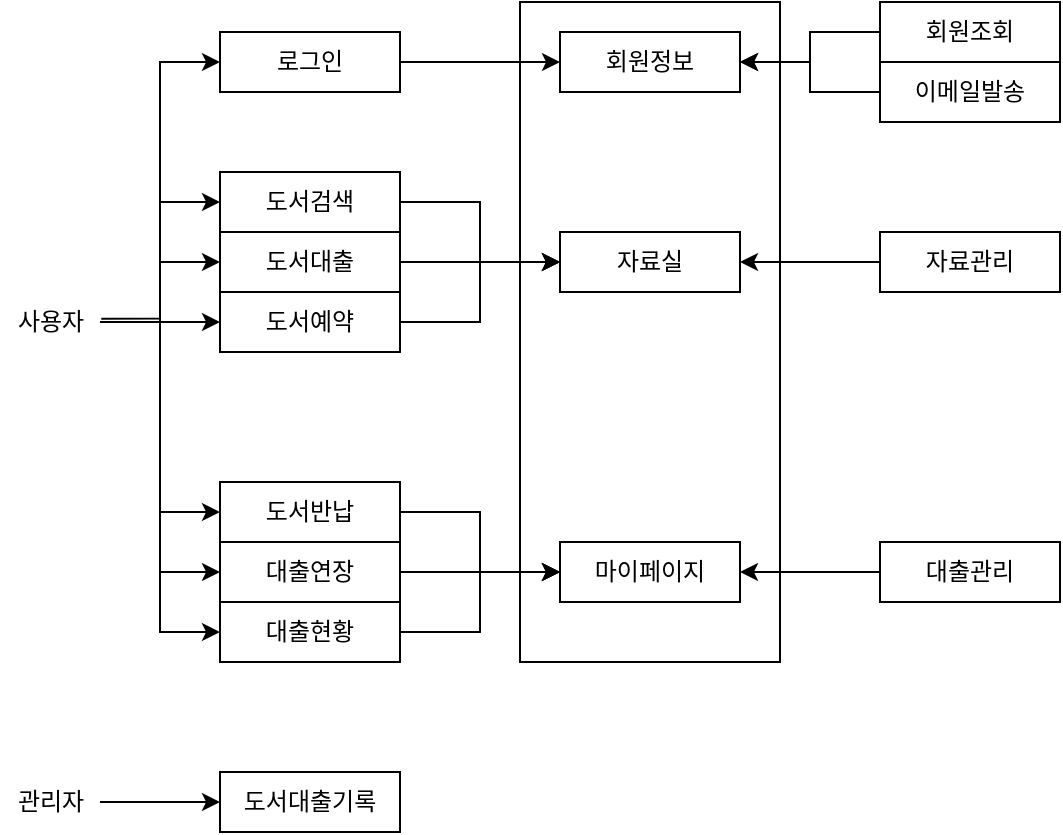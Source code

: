 <mxfile version="14.7.6" type="device"><diagram id="QtDiRT_qMINs_ZVl5xNa" name="Page-1"><mxGraphModel dx="782" dy="578" grid="0" gridSize="10" guides="1" tooltips="1" connect="1" arrows="1" fold="1" page="1" pageScale="1" pageWidth="827" pageHeight="1169" math="0" shadow="0"><root><mxCell id="0"/><mxCell id="1" parent="0"/><mxCell id="yG028eP7eAEQbTE1GjML-8" style="edgeStyle=orthogonalEdgeStyle;rounded=0;orthogonalLoop=1;jettySize=auto;html=1;entryX=0;entryY=0.5;entryDx=0;entryDy=0;" parent="1" source="TuQN8Lwm1-slblO7Emva-1" target="yG028eP7eAEQbTE1GjML-5" edge="1"><mxGeometry relative="1" as="geometry"/></mxCell><mxCell id="TuQN8Lwm1-slblO7Emva-1" value="도서검색" style="whiteSpace=wrap;html=1;" parent="1" vertex="1"><mxGeometry x="130" y="145" width="90" height="30" as="geometry"/></mxCell><mxCell id="yG028eP7eAEQbTE1GjML-9" style="edgeStyle=orthogonalEdgeStyle;rounded=0;orthogonalLoop=1;jettySize=auto;html=1;entryX=0;entryY=0.5;entryDx=0;entryDy=0;" parent="1" source="TuQN8Lwm1-slblO7Emva-3" target="yG028eP7eAEQbTE1GjML-5" edge="1"><mxGeometry relative="1" as="geometry"/></mxCell><mxCell id="TuQN8Lwm1-slblO7Emva-3" value="도서대출&lt;span style=&quot;color: rgba(0 , 0 , 0 , 0) ; font-family: monospace ; font-size: 0px&quot;&gt;%3CmxGraphModel%3E%3Croot%3E%3CmxCell%20id%3D%220%22%2F%3E%3CmxCell%20id%3D%221%22%20parent%3D%220%22%2F%3E%3CmxCell%20id%3D%222%22%20value%3D%22%EB%8F%84%EC%84%9C%EA%B2%80%EC%83%89%22%20style%3D%22whiteSpace%3Dwrap%3Bhtml%3D1%3B%22%20vertex%3D%221%22%20parent%3D%221%22%3E%3CmxGeometry%20x%3D%2250%22%20y%3D%22100%22%20width%3D%2290%22%20height%3D%2230%22%20as%3D%22geometry%22%2F%3E%3C%2FmxCell%3E%3C%2Froot%3E%3C%2FmxGraphModel%3E&lt;/span&gt;" style="whiteSpace=wrap;html=1;" parent="1" vertex="1"><mxGeometry x="130" y="175" width="90" height="30" as="geometry"/></mxCell><mxCell id="yG028eP7eAEQbTE1GjML-11" style="edgeStyle=orthogonalEdgeStyle;rounded=0;orthogonalLoop=1;jettySize=auto;html=1;entryX=0;entryY=0.5;entryDx=0;entryDy=0;" parent="1" source="TuQN8Lwm1-slblO7Emva-4" target="yG028eP7eAEQbTE1GjML-5" edge="1"><mxGeometry relative="1" as="geometry"/></mxCell><mxCell id="TuQN8Lwm1-slblO7Emva-4" value="도서예약" style="whiteSpace=wrap;html=1;" parent="1" vertex="1"><mxGeometry x="130" y="205" width="90" height="30" as="geometry"/></mxCell><mxCell id="yG028eP7eAEQbTE1GjML-14" style="edgeStyle=orthogonalEdgeStyle;rounded=0;orthogonalLoop=1;jettySize=auto;html=1;" parent="1" source="TuQN8Lwm1-slblO7Emva-5" target="yG028eP7eAEQbTE1GjML-13" edge="1"><mxGeometry relative="1" as="geometry"/></mxCell><mxCell id="TuQN8Lwm1-slblO7Emva-5" value="도서반납" style="whiteSpace=wrap;html=1;" parent="1" vertex="1"><mxGeometry x="130" y="300" width="90" height="30" as="geometry"/></mxCell><mxCell id="TuQN8Lwm1-slblO7Emva-8" style="edgeStyle=orthogonalEdgeStyle;rounded=0;orthogonalLoop=1;jettySize=auto;html=1;entryX=0;entryY=0.5;entryDx=0;entryDy=0;exitX=1.013;exitY=0.417;exitDx=0;exitDy=0;exitPerimeter=0;" parent="1" source="TuQN8Lwm1-slblO7Emva-6" target="TuQN8Lwm1-slblO7Emva-1" edge="1"><mxGeometry relative="1" as="geometry"/></mxCell><mxCell id="TuQN8Lwm1-slblO7Emva-9" style="edgeStyle=orthogonalEdgeStyle;rounded=0;orthogonalLoop=1;jettySize=auto;html=1;entryX=0;entryY=0.5;entryDx=0;entryDy=0;" parent="1" source="TuQN8Lwm1-slblO7Emva-6" target="TuQN8Lwm1-slblO7Emva-3" edge="1"><mxGeometry relative="1" as="geometry"/></mxCell><mxCell id="TuQN8Lwm1-slblO7Emva-10" style="edgeStyle=orthogonalEdgeStyle;rounded=0;orthogonalLoop=1;jettySize=auto;html=1;entryX=0;entryY=0.5;entryDx=0;entryDy=0;" parent="1" source="TuQN8Lwm1-slblO7Emva-6" target="TuQN8Lwm1-slblO7Emva-4" edge="1"><mxGeometry relative="1" as="geometry"/></mxCell><mxCell id="TuQN8Lwm1-slblO7Emva-11" style="edgeStyle=orthogonalEdgeStyle;rounded=0;orthogonalLoop=1;jettySize=auto;html=1;entryX=0;entryY=0.5;entryDx=0;entryDy=0;" parent="1" source="TuQN8Lwm1-slblO7Emva-6" target="TuQN8Lwm1-slblO7Emva-5" edge="1"><mxGeometry relative="1" as="geometry"/></mxCell><mxCell id="yG028eP7eAEQbTE1GjML-7" style="edgeStyle=orthogonalEdgeStyle;rounded=0;orthogonalLoop=1;jettySize=auto;html=1;entryX=0;entryY=0.5;entryDx=0;entryDy=0;" parent="1" source="TuQN8Lwm1-slblO7Emva-6" target="yG028eP7eAEQbTE1GjML-1" edge="1"><mxGeometry relative="1" as="geometry"/></mxCell><mxCell id="yG028eP7eAEQbTE1GjML-22" style="edgeStyle=orthogonalEdgeStyle;rounded=0;orthogonalLoop=1;jettySize=auto;html=1;entryX=0;entryY=0.5;entryDx=0;entryDy=0;" parent="1" source="TuQN8Lwm1-slblO7Emva-6" target="yG028eP7eAEQbTE1GjML-21" edge="1"><mxGeometry relative="1" as="geometry"/></mxCell><mxCell id="yG028eP7eAEQbTE1GjML-32" style="edgeStyle=orthogonalEdgeStyle;rounded=0;orthogonalLoop=1;jettySize=auto;html=1;entryX=0;entryY=0.5;entryDx=0;entryDy=0;" parent="1" source="TuQN8Lwm1-slblO7Emva-6" target="yG028eP7eAEQbTE1GjML-30" edge="1"><mxGeometry relative="1" as="geometry"/></mxCell><mxCell id="TuQN8Lwm1-slblO7Emva-6" value="사용자" style="text;html=1;align=center;verticalAlign=middle;resizable=0;points=[];autosize=1;strokeColor=none;" parent="1" vertex="1"><mxGeometry x="20" y="210" width="50" height="20" as="geometry"/></mxCell><mxCell id="yG028eP7eAEQbTE1GjML-15" style="edgeStyle=orthogonalEdgeStyle;rounded=0;orthogonalLoop=1;jettySize=auto;html=1;entryX=0;entryY=0.5;entryDx=0;entryDy=0;" parent="1" source="yG028eP7eAEQbTE1GjML-1" target="yG028eP7eAEQbTE1GjML-13" edge="1"><mxGeometry relative="1" as="geometry"/></mxCell><mxCell id="yG028eP7eAEQbTE1GjML-1" value="대출현황" style="whiteSpace=wrap;html=1;" parent="1" vertex="1"><mxGeometry x="130" y="360" width="90" height="30" as="geometry"/></mxCell><mxCell id="yG028eP7eAEQbTE1GjML-5" value="자료실" style="whiteSpace=wrap;html=1;" parent="1" vertex="1"><mxGeometry x="300" y="175" width="90" height="30" as="geometry"/></mxCell><mxCell id="yG028eP7eAEQbTE1GjML-13" value="마이페이지" style="whiteSpace=wrap;html=1;" parent="1" vertex="1"><mxGeometry x="300" y="330" width="90" height="30" as="geometry"/></mxCell><mxCell id="yG028eP7eAEQbTE1GjML-17" value="도서대출기록" style="whiteSpace=wrap;html=1;" parent="1" vertex="1"><mxGeometry x="130" y="445" width="90" height="30" as="geometry"/></mxCell><mxCell id="yG028eP7eAEQbTE1GjML-20" value="" style="edgeStyle=orthogonalEdgeStyle;rounded=0;orthogonalLoop=1;jettySize=auto;html=1;" parent="1" source="yG028eP7eAEQbTE1GjML-19" target="yG028eP7eAEQbTE1GjML-17" edge="1"><mxGeometry relative="1" as="geometry"/></mxCell><mxCell id="yG028eP7eAEQbTE1GjML-19" value="관리자" style="text;html=1;align=center;verticalAlign=middle;resizable=0;points=[];autosize=1;strokeColor=none;" parent="1" vertex="1"><mxGeometry x="20" y="450" width="50" height="20" as="geometry"/></mxCell><mxCell id="yG028eP7eAEQbTE1GjML-27" style="edgeStyle=orthogonalEdgeStyle;rounded=0;orthogonalLoop=1;jettySize=auto;html=1;" parent="1" source="yG028eP7eAEQbTE1GjML-21" target="yG028eP7eAEQbTE1GjML-24" edge="1"><mxGeometry relative="1" as="geometry"/></mxCell><mxCell id="yG028eP7eAEQbTE1GjML-21" value="로그인" style="whiteSpace=wrap;html=1;" parent="1" vertex="1"><mxGeometry x="130" y="75" width="90" height="30" as="geometry"/></mxCell><mxCell id="yG028eP7eAEQbTE1GjML-24" value="회원정보" style="whiteSpace=wrap;html=1;" parent="1" vertex="1"><mxGeometry x="300" y="75" width="90" height="30" as="geometry"/></mxCell><mxCell id="yG028eP7eAEQbTE1GjML-26" style="edgeStyle=orthogonalEdgeStyle;rounded=0;orthogonalLoop=1;jettySize=auto;html=1;entryX=1;entryY=0.5;entryDx=0;entryDy=0;" parent="1" source="yG028eP7eAEQbTE1GjML-25" target="yG028eP7eAEQbTE1GjML-5" edge="1"><mxGeometry relative="1" as="geometry"/></mxCell><mxCell id="yG028eP7eAEQbTE1GjML-25" value="자료관리" style="whiteSpace=wrap;html=1;" parent="1" vertex="1"><mxGeometry x="460" y="175" width="90" height="30" as="geometry"/></mxCell><mxCell id="yG028eP7eAEQbTE1GjML-29" value="" style="edgeStyle=orthogonalEdgeStyle;rounded=0;orthogonalLoop=1;jettySize=auto;html=1;" parent="1" source="yG028eP7eAEQbTE1GjML-28" target="yG028eP7eAEQbTE1GjML-13" edge="1"><mxGeometry relative="1" as="geometry"/></mxCell><mxCell id="yG028eP7eAEQbTE1GjML-28" value="대출관리" style="whiteSpace=wrap;html=1;" parent="1" vertex="1"><mxGeometry x="460" y="330" width="90" height="30" as="geometry"/></mxCell><mxCell id="yG028eP7eAEQbTE1GjML-31" value="" style="edgeStyle=orthogonalEdgeStyle;rounded=0;orthogonalLoop=1;jettySize=auto;html=1;" parent="1" source="yG028eP7eAEQbTE1GjML-30" target="yG028eP7eAEQbTE1GjML-13" edge="1"><mxGeometry relative="1" as="geometry"/></mxCell><mxCell id="yG028eP7eAEQbTE1GjML-30" value="대출연장" style="whiteSpace=wrap;html=1;" parent="1" vertex="1"><mxGeometry x="130" y="330" width="90" height="30" as="geometry"/></mxCell><mxCell id="yG028eP7eAEQbTE1GjML-36" value="" style="edgeStyle=orthogonalEdgeStyle;rounded=0;orthogonalLoop=1;jettySize=auto;html=1;" parent="1" source="yG028eP7eAEQbTE1GjML-34" target="yG028eP7eAEQbTE1GjML-24" edge="1"><mxGeometry relative="1" as="geometry"/></mxCell><mxCell id="yG028eP7eAEQbTE1GjML-34" value="회원조회&lt;span style=&quot;color: rgba(0 , 0 , 0 , 0) ; font-family: monospace ; font-size: 0px&quot;&gt;%3CmxGraphModel%3E%3Croot%3E%3CmxCell%20id%3D%220%22%2F%3E%3CmxCell%20id%3D%221%22%20parent%3D%220%22%2F%3E%3CmxCell%20id%3D%222%22%20value%3D%22%EC%9E%90%EB%A3%8C%EC%97%85%EB%8D%B0%EC%9D%B4%ED%8A%B8%22%20style%3D%22whiteSpace%3Dwrap%3Bhtml%3D1%3B%22%20vertex%3D%221%22%20parent%3D%221%22%3E%3CmxGeometry%20x%3D%22440%22%20y%3D%22160%22%20width%3D%2290%22%20height%3D%2230%22%20as%3D%22geometry%22%2F%3E%3C%2FmxCell%3E%3C%2Froot%3E%3C%2FmxGraphModel%3E&lt;/span&gt;" style="whiteSpace=wrap;html=1;" parent="1" vertex="1"><mxGeometry x="460" y="60" width="90" height="30" as="geometry"/></mxCell><mxCell id="yG028eP7eAEQbTE1GjML-40" value="" style="edgeStyle=orthogonalEdgeStyle;rounded=0;orthogonalLoop=1;jettySize=auto;html=1;" parent="1" source="yG028eP7eAEQbTE1GjML-35" target="yG028eP7eAEQbTE1GjML-24" edge="1"><mxGeometry relative="1" as="geometry"/></mxCell><mxCell id="yG028eP7eAEQbTE1GjML-35" value="이메일발송" style="whiteSpace=wrap;html=1;" parent="1" vertex="1"><mxGeometry x="460" y="90" width="90" height="30" as="geometry"/></mxCell><mxCell id="FIfi4eobF_QKhOr29A0x-1" value="" style="rounded=0;whiteSpace=wrap;html=1;fillColor=none;" vertex="1" parent="1"><mxGeometry x="280" y="60" width="130" height="330" as="geometry"/></mxCell></root></mxGraphModel></diagram></mxfile>